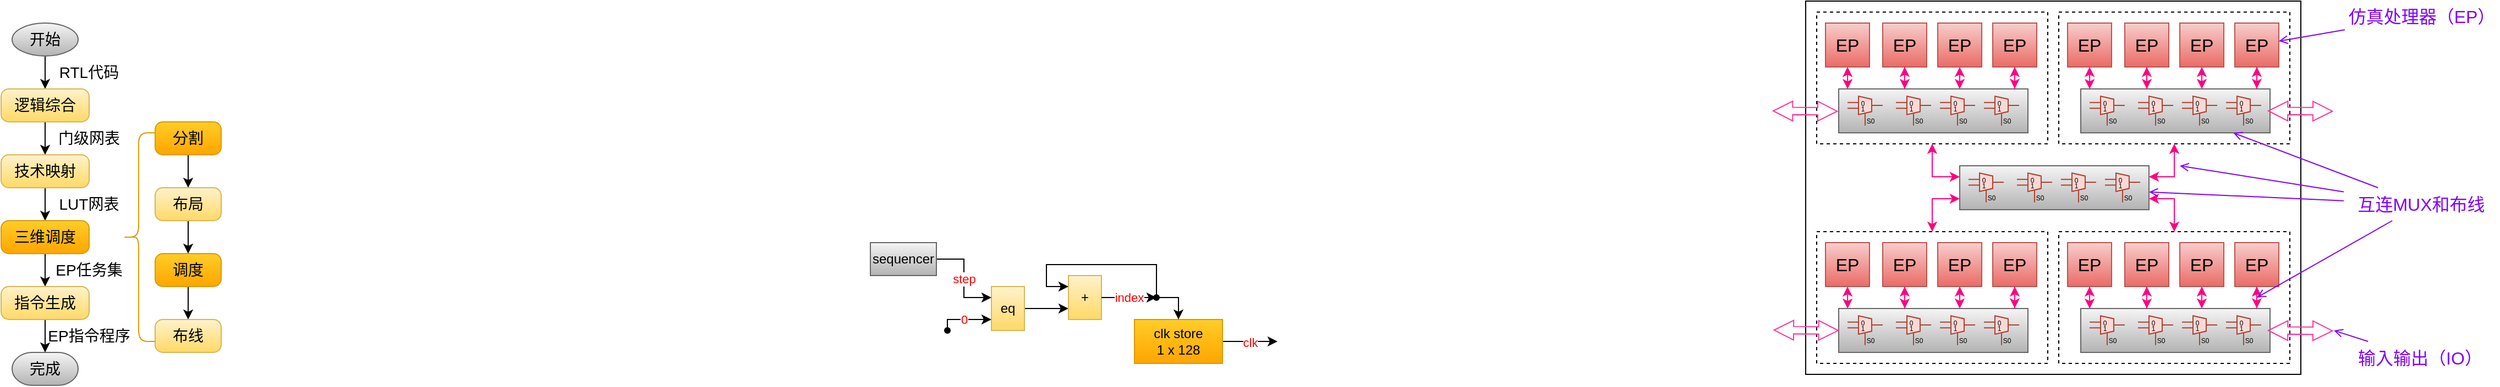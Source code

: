 <mxfile version="26.0.6">
  <diagram name="第 1 页" id="RCwNGJFsyMsz7Nk2K8cK">
    <mxGraphModel dx="683" dy="351" grid="1" gridSize="10" guides="1" tooltips="1" connect="1" arrows="1" fold="1" page="1" pageScale="1" pageWidth="827" pageHeight="1169" math="0" shadow="0">
      <root>
        <mxCell id="0" />
        <mxCell id="1" parent="0" />
        <mxCell id="3ZA38Qdof7UkEv3v06N_-11" style="edgeStyle=orthogonalEdgeStyle;rounded=0;orthogonalLoop=1;jettySize=auto;html=1;" parent="1" source="3ZA38Qdof7UkEv3v06N_-2" target="3ZA38Qdof7UkEv3v06N_-3" edge="1">
          <mxGeometry relative="1" as="geometry" />
        </mxCell>
        <mxCell id="3ZA38Qdof7UkEv3v06N_-2" value="开始" style="strokeWidth=1;html=1;shape=mxgraph.flowchart.start_1;whiteSpace=wrap;fontSize=14;fillColor=#f5f5f5;gradientColor=#b3b3b3;strokeColor=#666666;" parent="1" vertex="1">
          <mxGeometry x="70" y="40" width="60" height="30" as="geometry" />
        </mxCell>
        <mxCell id="3ZA38Qdof7UkEv3v06N_-12" style="edgeStyle=orthogonalEdgeStyle;rounded=0;orthogonalLoop=1;jettySize=auto;html=1;" parent="1" source="3ZA38Qdof7UkEv3v06N_-3" target="3ZA38Qdof7UkEv3v06N_-4" edge="1">
          <mxGeometry relative="1" as="geometry" />
        </mxCell>
        <mxCell id="3ZA38Qdof7UkEv3v06N_-3" value="逻辑综合" style="rounded=1;whiteSpace=wrap;html=1;absoluteArcSize=1;arcSize=14;strokeWidth=1;fontSize=14;fillColor=#fff2cc;gradientColor=#ffd966;strokeColor=#d6b656;" parent="1" vertex="1">
          <mxGeometry x="60" y="100" width="80" height="30" as="geometry" />
        </mxCell>
        <mxCell id="3ZA38Qdof7UkEv3v06N_-13" style="edgeStyle=orthogonalEdgeStyle;rounded=0;orthogonalLoop=1;jettySize=auto;html=1;" parent="1" source="3ZA38Qdof7UkEv3v06N_-4" target="3ZA38Qdof7UkEv3v06N_-9" edge="1">
          <mxGeometry relative="1" as="geometry" />
        </mxCell>
        <mxCell id="3ZA38Qdof7UkEv3v06N_-4" value="技术映射" style="rounded=1;whiteSpace=wrap;html=1;absoluteArcSize=1;arcSize=14;strokeWidth=1;fontSize=14;fillColor=#fff2cc;gradientColor=#ffd966;strokeColor=#d6b656;" parent="1" vertex="1">
          <mxGeometry x="60" y="160" width="80" height="30" as="geometry" />
        </mxCell>
        <mxCell id="3ZA38Qdof7UkEv3v06N_-15" style="edgeStyle=orthogonalEdgeStyle;rounded=0;orthogonalLoop=1;jettySize=auto;html=1;fillColor=#ffcd28;gradientColor=#ffa500;strokeColor=#000000;" parent="1" source="3ZA38Qdof7UkEv3v06N_-5" target="3ZA38Qdof7UkEv3v06N_-6" edge="1">
          <mxGeometry relative="1" as="geometry" />
        </mxCell>
        <mxCell id="3ZA38Qdof7UkEv3v06N_-5" value="分割" style="rounded=1;whiteSpace=wrap;html=1;absoluteArcSize=1;arcSize=14;strokeWidth=1;fontSize=14;fillColor=#ffcd28;gradientColor=#ffa500;strokeColor=#d79b00;" parent="1" vertex="1">
          <mxGeometry x="200" y="130" width="60" height="30" as="geometry" />
        </mxCell>
        <mxCell id="3ZA38Qdof7UkEv3v06N_-16" style="edgeStyle=orthogonalEdgeStyle;rounded=0;orthogonalLoop=1;jettySize=auto;html=1;fillColor=#ffcd28;gradientColor=#ffa500;strokeColor=#000000;" parent="1" source="3ZA38Qdof7UkEv3v06N_-6" target="3ZA38Qdof7UkEv3v06N_-7" edge="1">
          <mxGeometry relative="1" as="geometry" />
        </mxCell>
        <mxCell id="3ZA38Qdof7UkEv3v06N_-6" value="布局" style="rounded=1;whiteSpace=wrap;html=1;absoluteArcSize=1;arcSize=14;strokeWidth=1;fontSize=14;fillColor=#fff2cc;gradientColor=#ffd966;strokeColor=#d6b656;" parent="1" vertex="1">
          <mxGeometry x="200" y="190" width="60" height="30" as="geometry" />
        </mxCell>
        <mxCell id="3ZA38Qdof7UkEv3v06N_-17" style="edgeStyle=orthogonalEdgeStyle;rounded=0;orthogonalLoop=1;jettySize=auto;html=1;fillColor=#ffcd28;gradientColor=#ffa500;strokeColor=#000000;" parent="1" source="3ZA38Qdof7UkEv3v06N_-7" target="3ZA38Qdof7UkEv3v06N_-8" edge="1">
          <mxGeometry relative="1" as="geometry" />
        </mxCell>
        <mxCell id="3ZA38Qdof7UkEv3v06N_-7" value="调度" style="rounded=1;whiteSpace=wrap;html=1;absoluteArcSize=1;arcSize=14;strokeWidth=1;fontSize=14;fillColor=#ffcd28;gradientColor=#ffa500;strokeColor=#d79b00;" parent="1" vertex="1">
          <mxGeometry x="200" y="250" width="60" height="30" as="geometry" />
        </mxCell>
        <mxCell id="3ZA38Qdof7UkEv3v06N_-8" value="布线" style="rounded=1;whiteSpace=wrap;html=1;absoluteArcSize=1;arcSize=14;strokeWidth=1;fontSize=14;fillColor=#fff2cc;gradientColor=#ffd966;strokeColor=#d6b656;" parent="1" vertex="1">
          <mxGeometry x="200" y="310" width="60" height="30" as="geometry" />
        </mxCell>
        <mxCell id="3ZA38Qdof7UkEv3v06N_-14" style="edgeStyle=orthogonalEdgeStyle;rounded=0;orthogonalLoop=1;jettySize=auto;html=1;" parent="1" source="3ZA38Qdof7UkEv3v06N_-9" target="3ZA38Qdof7UkEv3v06N_-19" edge="1">
          <mxGeometry relative="1" as="geometry" />
        </mxCell>
        <mxCell id="3ZA38Qdof7UkEv3v06N_-9" value="三维调度" style="rounded=1;whiteSpace=wrap;html=1;absoluteArcSize=1;arcSize=14;strokeWidth=1;fontSize=14;fillColor=#ffcd28;gradientColor=#ffa500;strokeColor=#d79b00;" parent="1" vertex="1">
          <mxGeometry x="60" y="220" width="80" height="30" as="geometry" />
        </mxCell>
        <mxCell id="3ZA38Qdof7UkEv3v06N_-10" value="完成" style="strokeWidth=1;html=1;shape=mxgraph.flowchart.terminator;whiteSpace=wrap;fontSize=14;fillColor=#f5f5f5;gradientColor=#b3b3b3;strokeColor=#666666;" parent="1" vertex="1">
          <mxGeometry x="70" y="340" width="60" height="30" as="geometry" />
        </mxCell>
        <mxCell id="3ZA38Qdof7UkEv3v06N_-20" style="edgeStyle=orthogonalEdgeStyle;rounded=0;orthogonalLoop=1;jettySize=auto;html=1;" parent="1" source="3ZA38Qdof7UkEv3v06N_-19" target="3ZA38Qdof7UkEv3v06N_-10" edge="1">
          <mxGeometry relative="1" as="geometry" />
        </mxCell>
        <mxCell id="3ZA38Qdof7UkEv3v06N_-19" value="指令生成" style="rounded=1;whiteSpace=wrap;html=1;absoluteArcSize=1;arcSize=14;strokeWidth=1;fontSize=14;fillColor=#fff2cc;gradientColor=#ffd966;strokeColor=#d6b656;" parent="1" vertex="1">
          <mxGeometry x="60" y="280" width="80" height="30" as="geometry" />
        </mxCell>
        <mxCell id="3ZA38Qdof7UkEv3v06N_-22" value="RTL代码" style="text;html=1;align=center;verticalAlign=middle;whiteSpace=wrap;rounded=0;fontSize=14;" parent="1" vertex="1">
          <mxGeometry x="100" y="70" width="80" height="30" as="geometry" />
        </mxCell>
        <mxCell id="3ZA38Qdof7UkEv3v06N_-23" value="门级网表" style="text;html=1;align=center;verticalAlign=middle;whiteSpace=wrap;rounded=0;fontSize=14;" parent="1" vertex="1">
          <mxGeometry x="100" y="130" width="80" height="30" as="geometry" />
        </mxCell>
        <mxCell id="3ZA38Qdof7UkEv3v06N_-24" value="LUT网表" style="text;html=1;align=center;verticalAlign=middle;whiteSpace=wrap;rounded=0;fontSize=14;" parent="1" vertex="1">
          <mxGeometry x="100" y="190" width="80" height="30" as="geometry" />
        </mxCell>
        <mxCell id="3ZA38Qdof7UkEv3v06N_-25" value="EP任务集" style="text;html=1;align=center;verticalAlign=middle;whiteSpace=wrap;rounded=0;fontSize=14;" parent="1" vertex="1">
          <mxGeometry x="100" y="250" width="80" height="30" as="geometry" />
        </mxCell>
        <mxCell id="3ZA38Qdof7UkEv3v06N_-26" value="EP指令程序" style="text;html=1;align=center;verticalAlign=middle;whiteSpace=wrap;rounded=0;fontSize=14;" parent="1" vertex="1">
          <mxGeometry x="100" y="310" width="80" height="30" as="geometry" />
        </mxCell>
        <mxCell id="3ZA38Qdof7UkEv3v06N_-27" value="" style="shape=curlyBracket;whiteSpace=wrap;html=1;rounded=1;labelPosition=left;verticalLabelPosition=middle;align=right;verticalAlign=middle;fillColor=#ffcd28;gradientColor=#ffa500;strokeColor=#d79b00;" parent="1" vertex="1">
          <mxGeometry x="170" y="140" width="30" height="190" as="geometry" />
        </mxCell>
        <mxCell id="eQfHMSqYxqB7C5yyXFIO-1" value="" style="group" parent="1" vertex="1" connectable="0">
          <mxGeometry x="1710" y="30" width="440" height="330" as="geometry" />
        </mxCell>
        <mxCell id="eQfHMSqYxqB7C5yyXFIO-2" value="" style="rounded=0;whiteSpace=wrap;html=1;labelBackgroundColor=none;strokeColor=default;strokeWidth=1;fontSize=16;fontColor=#000000;" parent="eQfHMSqYxqB7C5yyXFIO-1" vertex="1">
          <mxGeometry x="-10" y="-10" width="450" height="340" as="geometry" />
        </mxCell>
        <mxCell id="eQfHMSqYxqB7C5yyXFIO-3" value="" style="rounded=0;whiteSpace=wrap;html=1;labelBackgroundColor=none;strokeColor=#000000;strokeWidth=1;fontSize=16;fontColor=#000000;dashed=1;" parent="eQfHMSqYxqB7C5yyXFIO-1" vertex="1">
          <mxGeometry width="210" height="120" as="geometry" />
        </mxCell>
        <mxCell id="eQfHMSqYxqB7C5yyXFIO-4" value="EP" style="rounded=0;whiteSpace=wrap;html=1;labelBackgroundColor=none;strokeColor=#b85450;strokeWidth=1;fontSize=16;fillColor=#f8cecc;gradientColor=#ea6b66;" parent="eQfHMSqYxqB7C5yyXFIO-1" vertex="1">
          <mxGeometry x="60" y="10" width="40" height="40" as="geometry" />
        </mxCell>
        <mxCell id="eQfHMSqYxqB7C5yyXFIO-5" value="EP" style="rounded=0;whiteSpace=wrap;html=1;labelBackgroundColor=none;strokeColor=#b85450;strokeWidth=1;fontSize=16;fillColor=#f8cecc;gradientColor=#ea6b66;" parent="eQfHMSqYxqB7C5yyXFIO-1" vertex="1">
          <mxGeometry x="110" y="10" width="40" height="40" as="geometry" />
        </mxCell>
        <mxCell id="eQfHMSqYxqB7C5yyXFIO-6" value="EP" style="rounded=0;whiteSpace=wrap;html=1;labelBackgroundColor=none;strokeColor=#b85450;strokeWidth=1;fontSize=16;fillColor=#f8cecc;gradientColor=#ea6b66;" parent="eQfHMSqYxqB7C5yyXFIO-1" vertex="1">
          <mxGeometry x="160" y="10" width="40" height="40" as="geometry" />
        </mxCell>
        <mxCell id="eQfHMSqYxqB7C5yyXFIO-7" value="EP" style="rounded=0;whiteSpace=wrap;html=1;labelBackgroundColor=none;strokeColor=#b85450;strokeWidth=1;fontSize=16;fillColor=#f8cecc;gradientColor=#ea6b66;" parent="eQfHMSqYxqB7C5yyXFIO-1" vertex="1">
          <mxGeometry x="8" y="10" width="40" height="40" as="geometry" />
        </mxCell>
        <mxCell id="eQfHMSqYxqB7C5yyXFIO-8" value="" style="group" parent="eQfHMSqYxqB7C5yyXFIO-1" vertex="1" connectable="0">
          <mxGeometry x="20" y="70" width="172" height="40" as="geometry" />
        </mxCell>
        <mxCell id="eQfHMSqYxqB7C5yyXFIO-9" value="" style="rounded=0;whiteSpace=wrap;html=1;fillColor=#f5f5f5;strokeColor=#666666;verticalAlign=middle;gradientColor=#b3b3b3;" parent="eQfHMSqYxqB7C5yyXFIO-8" vertex="1">
          <mxGeometry width="172" height="40" as="geometry" />
        </mxCell>
        <mxCell id="eQfHMSqYxqB7C5yyXFIO-10" value="" style="shadow=0;dashed=0;align=center;html=1;strokeWidth=1;shape=mxgraph.electrical.abstract.mux2;flipV=0;direction=east;flipH=0;fillColor=#fad9d5;strokeColor=#ae4132;" parent="eQfHMSqYxqB7C5yyXFIO-8" vertex="1">
          <mxGeometry x="8" y="6.667" width="32" height="26.667" as="geometry" />
        </mxCell>
        <mxCell id="eQfHMSqYxqB7C5yyXFIO-11" value="" style="shadow=0;dashed=0;align=center;html=1;strokeWidth=1;shape=mxgraph.electrical.abstract.mux2;flipV=0;direction=east;flipH=0;fillColor=#fad9d5;strokeColor=#ae4132;" parent="eQfHMSqYxqB7C5yyXFIO-8" vertex="1">
          <mxGeometry x="52" y="6.667" width="32" height="26.667" as="geometry" />
        </mxCell>
        <mxCell id="eQfHMSqYxqB7C5yyXFIO-12" value="" style="shadow=0;dashed=0;align=center;html=1;strokeWidth=1;shape=mxgraph.electrical.abstract.mux2;flipV=0;direction=east;flipH=0;fillColor=#fad9d5;strokeColor=#ae4132;" parent="eQfHMSqYxqB7C5yyXFIO-8" vertex="1">
          <mxGeometry x="92" y="6.667" width="32" height="26.667" as="geometry" />
        </mxCell>
        <mxCell id="eQfHMSqYxqB7C5yyXFIO-13" value="" style="shadow=0;dashed=0;align=center;html=1;strokeWidth=1;shape=mxgraph.electrical.abstract.mux2;flipV=0;direction=east;flipH=0;fillColor=#fad9d5;strokeColor=#ae4132;" parent="eQfHMSqYxqB7C5yyXFIO-8" vertex="1">
          <mxGeometry x="132" y="6.667" width="32" height="26.667" as="geometry" />
        </mxCell>
        <mxCell id="eQfHMSqYxqB7C5yyXFIO-14" style="edgeStyle=orthogonalEdgeStyle;rounded=0;orthogonalLoop=1;jettySize=auto;html=1;entryX=0.349;entryY=0;entryDx=0;entryDy=0;entryPerimeter=0;labelBackgroundColor=none;strokeColor=#FF0080;strokeWidth=1;fontSize=16;fontColor=#000000;startArrow=classic;startFill=1;endArrow=classic;endFill=1;" parent="eQfHMSqYxqB7C5yyXFIO-1" source="eQfHMSqYxqB7C5yyXFIO-4" target="eQfHMSqYxqB7C5yyXFIO-9" edge="1">
          <mxGeometry relative="1" as="geometry" />
        </mxCell>
        <mxCell id="eQfHMSqYxqB7C5yyXFIO-15" style="edgeStyle=orthogonalEdgeStyle;rounded=0;orthogonalLoop=1;jettySize=auto;html=1;entryX=0.64;entryY=-0.014;entryDx=0;entryDy=0;entryPerimeter=0;labelBackgroundColor=none;strokeColor=#FF0080;strokeWidth=1;fontSize=16;fontColor=#000000;startArrow=classic;startFill=1;endArrow=classic;endFill=1;" parent="eQfHMSqYxqB7C5yyXFIO-1" source="eQfHMSqYxqB7C5yyXFIO-5" target="eQfHMSqYxqB7C5yyXFIO-9" edge="1">
          <mxGeometry relative="1" as="geometry" />
        </mxCell>
        <mxCell id="eQfHMSqYxqB7C5yyXFIO-16" style="edgeStyle=orthogonalEdgeStyle;rounded=0;orthogonalLoop=1;jettySize=auto;html=1;entryX=0.93;entryY=-0.006;entryDx=0;entryDy=0;entryPerimeter=0;labelBackgroundColor=none;strokeColor=#FF0080;strokeWidth=1;fontSize=16;fontColor=#000000;startArrow=classic;startFill=1;endArrow=classic;endFill=1;" parent="eQfHMSqYxqB7C5yyXFIO-1" source="eQfHMSqYxqB7C5yyXFIO-6" target="eQfHMSqYxqB7C5yyXFIO-9" edge="1">
          <mxGeometry relative="1" as="geometry" />
        </mxCell>
        <mxCell id="eQfHMSqYxqB7C5yyXFIO-17" style="rounded=0;orthogonalLoop=1;jettySize=auto;html=1;labelBackgroundColor=none;strokeColor=#FF0080;strokeWidth=1;fontSize=16;fontColor=#000000;startArrow=classic;startFill=1;endArrow=classic;endFill=1;entryX=0.047;entryY=0.002;entryDx=0;entryDy=0;entryPerimeter=0;" parent="eQfHMSqYxqB7C5yyXFIO-1" source="eQfHMSqYxqB7C5yyXFIO-7" target="eQfHMSqYxqB7C5yyXFIO-9" edge="1">
          <mxGeometry relative="1" as="geometry" />
        </mxCell>
        <mxCell id="eQfHMSqYxqB7C5yyXFIO-18" value="" style="group" parent="1" vertex="1" connectable="0">
          <mxGeometry x="1930" y="30" width="210" height="120" as="geometry" />
        </mxCell>
        <mxCell id="eQfHMSqYxqB7C5yyXFIO-19" value="" style="rounded=0;whiteSpace=wrap;html=1;labelBackgroundColor=none;strokeColor=#000000;strokeWidth=1;fontSize=16;fontColor=#000000;dashed=1;" parent="eQfHMSqYxqB7C5yyXFIO-18" vertex="1">
          <mxGeometry width="210" height="120" as="geometry" />
        </mxCell>
        <mxCell id="eQfHMSqYxqB7C5yyXFIO-20" value="EP" style="rounded=0;whiteSpace=wrap;html=1;labelBackgroundColor=none;strokeColor=#b85450;strokeWidth=1;fontSize=16;fillColor=#f8cecc;gradientColor=#ea6b66;" parent="eQfHMSqYxqB7C5yyXFIO-18" vertex="1">
          <mxGeometry x="60" y="10" width="40" height="40" as="geometry" />
        </mxCell>
        <mxCell id="eQfHMSqYxqB7C5yyXFIO-21" value="EP" style="rounded=0;whiteSpace=wrap;html=1;labelBackgroundColor=none;strokeColor=#b85450;strokeWidth=1;fontSize=16;fillColor=#f8cecc;gradientColor=#ea6b66;" parent="eQfHMSqYxqB7C5yyXFIO-18" vertex="1">
          <mxGeometry x="110" y="10" width="40" height="40" as="geometry" />
        </mxCell>
        <mxCell id="eQfHMSqYxqB7C5yyXFIO-22" value="EP" style="rounded=0;whiteSpace=wrap;html=1;labelBackgroundColor=none;strokeColor=#b85450;strokeWidth=1;fontSize=16;fillColor=#f8cecc;gradientColor=#ea6b66;" parent="eQfHMSqYxqB7C5yyXFIO-18" vertex="1">
          <mxGeometry x="160" y="10" width="40" height="40" as="geometry" />
        </mxCell>
        <mxCell id="eQfHMSqYxqB7C5yyXFIO-23" value="EP" style="rounded=0;whiteSpace=wrap;html=1;labelBackgroundColor=none;strokeColor=#b85450;strokeWidth=1;fontSize=16;fillColor=#f8cecc;gradientColor=#ea6b66;" parent="eQfHMSqYxqB7C5yyXFIO-18" vertex="1">
          <mxGeometry x="8" y="10" width="40" height="40" as="geometry" />
        </mxCell>
        <mxCell id="eQfHMSqYxqB7C5yyXFIO-24" value="" style="group" parent="eQfHMSqYxqB7C5yyXFIO-18" vertex="1" connectable="0">
          <mxGeometry x="20" y="70" width="172" height="40" as="geometry" />
        </mxCell>
        <mxCell id="eQfHMSqYxqB7C5yyXFIO-25" value="" style="rounded=0;whiteSpace=wrap;html=1;fillColor=#f5f5f5;strokeColor=#666666;verticalAlign=middle;gradientColor=#b3b3b3;" parent="eQfHMSqYxqB7C5yyXFIO-24" vertex="1">
          <mxGeometry width="172" height="40" as="geometry" />
        </mxCell>
        <mxCell id="eQfHMSqYxqB7C5yyXFIO-26" value="" style="shadow=0;dashed=0;align=center;html=1;strokeWidth=1;shape=mxgraph.electrical.abstract.mux2;flipV=0;direction=east;flipH=0;fillColor=#fad9d5;strokeColor=#ae4132;" parent="eQfHMSqYxqB7C5yyXFIO-24" vertex="1">
          <mxGeometry x="8" y="6.667" width="32" height="26.667" as="geometry" />
        </mxCell>
        <mxCell id="eQfHMSqYxqB7C5yyXFIO-27" value="" style="shadow=0;dashed=0;align=center;html=1;strokeWidth=1;shape=mxgraph.electrical.abstract.mux2;flipV=0;direction=east;flipH=0;fillColor=#fad9d5;strokeColor=#ae4132;" parent="eQfHMSqYxqB7C5yyXFIO-24" vertex="1">
          <mxGeometry x="52" y="6.667" width="32" height="26.667" as="geometry" />
        </mxCell>
        <mxCell id="eQfHMSqYxqB7C5yyXFIO-28" value="" style="shadow=0;dashed=0;align=center;html=1;strokeWidth=1;shape=mxgraph.electrical.abstract.mux2;flipV=0;direction=east;flipH=0;fillColor=#fad9d5;strokeColor=#ae4132;" parent="eQfHMSqYxqB7C5yyXFIO-24" vertex="1">
          <mxGeometry x="92" y="6.667" width="32" height="26.667" as="geometry" />
        </mxCell>
        <mxCell id="eQfHMSqYxqB7C5yyXFIO-29" value="" style="shadow=0;dashed=0;align=center;html=1;strokeWidth=1;shape=mxgraph.electrical.abstract.mux2;flipV=0;direction=east;flipH=0;fillColor=#fad9d5;strokeColor=#ae4132;" parent="eQfHMSqYxqB7C5yyXFIO-24" vertex="1">
          <mxGeometry x="132" y="6.667" width="32" height="26.667" as="geometry" />
        </mxCell>
        <mxCell id="eQfHMSqYxqB7C5yyXFIO-30" style="edgeStyle=orthogonalEdgeStyle;rounded=0;orthogonalLoop=1;jettySize=auto;html=1;entryX=0.349;entryY=0;entryDx=0;entryDy=0;entryPerimeter=0;labelBackgroundColor=none;strokeColor=#FF0080;strokeWidth=1;fontSize=16;fontColor=#000000;startArrow=classic;startFill=1;endArrow=classic;endFill=1;" parent="eQfHMSqYxqB7C5yyXFIO-18" source="eQfHMSqYxqB7C5yyXFIO-20" target="eQfHMSqYxqB7C5yyXFIO-25" edge="1">
          <mxGeometry relative="1" as="geometry" />
        </mxCell>
        <mxCell id="eQfHMSqYxqB7C5yyXFIO-31" style="edgeStyle=orthogonalEdgeStyle;rounded=0;orthogonalLoop=1;jettySize=auto;html=1;entryX=0.64;entryY=-0.014;entryDx=0;entryDy=0;entryPerimeter=0;labelBackgroundColor=none;strokeColor=#FF0080;strokeWidth=1;fontSize=16;fontColor=#000000;startArrow=classic;startFill=1;endArrow=classic;endFill=1;" parent="eQfHMSqYxqB7C5yyXFIO-18" source="eQfHMSqYxqB7C5yyXFIO-21" target="eQfHMSqYxqB7C5yyXFIO-25" edge="1">
          <mxGeometry relative="1" as="geometry" />
        </mxCell>
        <mxCell id="eQfHMSqYxqB7C5yyXFIO-32" style="edgeStyle=orthogonalEdgeStyle;rounded=0;orthogonalLoop=1;jettySize=auto;html=1;entryX=0.93;entryY=-0.006;entryDx=0;entryDy=0;entryPerimeter=0;labelBackgroundColor=none;strokeColor=#FF0080;strokeWidth=1;fontSize=16;fontColor=#000000;startArrow=classic;startFill=1;endArrow=classic;endFill=1;" parent="eQfHMSqYxqB7C5yyXFIO-18" source="eQfHMSqYxqB7C5yyXFIO-22" target="eQfHMSqYxqB7C5yyXFIO-25" edge="1">
          <mxGeometry relative="1" as="geometry" />
        </mxCell>
        <mxCell id="eQfHMSqYxqB7C5yyXFIO-33" style="rounded=0;orthogonalLoop=1;jettySize=auto;html=1;labelBackgroundColor=none;strokeColor=#FF0080;strokeWidth=1;fontSize=16;fontColor=#000000;startArrow=classic;startFill=1;endArrow=classic;endFill=1;entryX=0.047;entryY=0.002;entryDx=0;entryDy=0;entryPerimeter=0;" parent="eQfHMSqYxqB7C5yyXFIO-18" source="eQfHMSqYxqB7C5yyXFIO-23" target="eQfHMSqYxqB7C5yyXFIO-25" edge="1">
          <mxGeometry relative="1" as="geometry" />
        </mxCell>
        <mxCell id="eQfHMSqYxqB7C5yyXFIO-34" value="" style="group" parent="1" vertex="1" connectable="0">
          <mxGeometry x="1840" y="170" width="172" height="40" as="geometry" />
        </mxCell>
        <mxCell id="eQfHMSqYxqB7C5yyXFIO-35" value="" style="rounded=0;whiteSpace=wrap;html=1;fillColor=#f5f5f5;strokeColor=#666666;verticalAlign=middle;gradientColor=#b3b3b3;" parent="eQfHMSqYxqB7C5yyXFIO-34" vertex="1">
          <mxGeometry width="172" height="40" as="geometry" />
        </mxCell>
        <mxCell id="eQfHMSqYxqB7C5yyXFIO-36" value="" style="shadow=0;dashed=0;align=center;html=1;strokeWidth=1;shape=mxgraph.electrical.abstract.mux2;flipV=0;direction=east;flipH=0;fillColor=#fad9d5;strokeColor=#ae4132;" parent="eQfHMSqYxqB7C5yyXFIO-34" vertex="1">
          <mxGeometry x="8" y="6.667" width="32" height="26.667" as="geometry" />
        </mxCell>
        <mxCell id="eQfHMSqYxqB7C5yyXFIO-37" value="" style="shadow=0;dashed=0;align=center;html=1;strokeWidth=1;shape=mxgraph.electrical.abstract.mux2;flipV=0;direction=east;flipH=0;fillColor=#fad9d5;strokeColor=#ae4132;" parent="eQfHMSqYxqB7C5yyXFIO-34" vertex="1">
          <mxGeometry x="52" y="6.667" width="32" height="26.667" as="geometry" />
        </mxCell>
        <mxCell id="eQfHMSqYxqB7C5yyXFIO-38" value="" style="shadow=0;dashed=0;align=center;html=1;strokeWidth=1;shape=mxgraph.electrical.abstract.mux2;flipV=0;direction=east;flipH=0;fillColor=#fad9d5;strokeColor=#ae4132;" parent="eQfHMSqYxqB7C5yyXFIO-34" vertex="1">
          <mxGeometry x="92" y="6.667" width="32" height="26.667" as="geometry" />
        </mxCell>
        <mxCell id="eQfHMSqYxqB7C5yyXFIO-39" value="" style="shadow=0;dashed=0;align=center;html=1;strokeWidth=1;shape=mxgraph.electrical.abstract.mux2;flipV=0;direction=east;flipH=0;fillColor=#fad9d5;strokeColor=#ae4132;" parent="eQfHMSqYxqB7C5yyXFIO-34" vertex="1">
          <mxGeometry x="132" y="6.667" width="32" height="26.667" as="geometry" />
        </mxCell>
        <mxCell id="eQfHMSqYxqB7C5yyXFIO-40" value="" style="group" parent="1" vertex="1" connectable="0">
          <mxGeometry x="1710" y="230" width="210" height="120" as="geometry" />
        </mxCell>
        <mxCell id="eQfHMSqYxqB7C5yyXFIO-41" value="" style="rounded=0;whiteSpace=wrap;html=1;labelBackgroundColor=none;strokeColor=#000000;strokeWidth=1;fontSize=16;fontColor=#000000;dashed=1;" parent="eQfHMSqYxqB7C5yyXFIO-40" vertex="1">
          <mxGeometry width="210" height="120" as="geometry" />
        </mxCell>
        <mxCell id="eQfHMSqYxqB7C5yyXFIO-42" value="EP" style="rounded=0;whiteSpace=wrap;html=1;labelBackgroundColor=none;strokeColor=#b85450;strokeWidth=1;fontSize=16;fillColor=#f8cecc;gradientColor=#ea6b66;" parent="eQfHMSqYxqB7C5yyXFIO-40" vertex="1">
          <mxGeometry x="60" y="10" width="40" height="40" as="geometry" />
        </mxCell>
        <mxCell id="eQfHMSqYxqB7C5yyXFIO-43" value="EP" style="rounded=0;whiteSpace=wrap;html=1;labelBackgroundColor=none;strokeColor=#b85450;strokeWidth=1;fontSize=16;fillColor=#f8cecc;gradientColor=#ea6b66;" parent="eQfHMSqYxqB7C5yyXFIO-40" vertex="1">
          <mxGeometry x="110" y="10" width="40" height="40" as="geometry" />
        </mxCell>
        <mxCell id="eQfHMSqYxqB7C5yyXFIO-44" value="EP" style="rounded=0;whiteSpace=wrap;html=1;labelBackgroundColor=none;strokeColor=#b85450;strokeWidth=1;fontSize=16;fillColor=#f8cecc;gradientColor=#ea6b66;" parent="eQfHMSqYxqB7C5yyXFIO-40" vertex="1">
          <mxGeometry x="160" y="10" width="40" height="40" as="geometry" />
        </mxCell>
        <mxCell id="eQfHMSqYxqB7C5yyXFIO-45" value="EP" style="rounded=0;whiteSpace=wrap;html=1;labelBackgroundColor=none;strokeColor=#b85450;strokeWidth=1;fontSize=16;fillColor=#f8cecc;gradientColor=#ea6b66;" parent="eQfHMSqYxqB7C5yyXFIO-40" vertex="1">
          <mxGeometry x="8" y="10" width="40" height="40" as="geometry" />
        </mxCell>
        <mxCell id="eQfHMSqYxqB7C5yyXFIO-46" value="" style="group" parent="eQfHMSqYxqB7C5yyXFIO-40" vertex="1" connectable="0">
          <mxGeometry x="20" y="70" width="172" height="40" as="geometry" />
        </mxCell>
        <mxCell id="eQfHMSqYxqB7C5yyXFIO-47" value="" style="rounded=0;whiteSpace=wrap;html=1;fillColor=#f5f5f5;strokeColor=#666666;verticalAlign=middle;gradientColor=#b3b3b3;" parent="eQfHMSqYxqB7C5yyXFIO-46" vertex="1">
          <mxGeometry width="172" height="40" as="geometry" />
        </mxCell>
        <mxCell id="eQfHMSqYxqB7C5yyXFIO-48" value="" style="shadow=0;dashed=0;align=center;html=1;strokeWidth=1;shape=mxgraph.electrical.abstract.mux2;flipV=0;direction=east;flipH=0;fillColor=#fad9d5;strokeColor=#ae4132;" parent="eQfHMSqYxqB7C5yyXFIO-46" vertex="1">
          <mxGeometry x="8" y="6.667" width="32" height="26.667" as="geometry" />
        </mxCell>
        <mxCell id="eQfHMSqYxqB7C5yyXFIO-49" value="" style="shadow=0;dashed=0;align=center;html=1;strokeWidth=1;shape=mxgraph.electrical.abstract.mux2;flipV=0;direction=east;flipH=0;fillColor=#fad9d5;strokeColor=#ae4132;" parent="eQfHMSqYxqB7C5yyXFIO-46" vertex="1">
          <mxGeometry x="52" y="6.667" width="32" height="26.667" as="geometry" />
        </mxCell>
        <mxCell id="eQfHMSqYxqB7C5yyXFIO-50" value="" style="shadow=0;dashed=0;align=center;html=1;strokeWidth=1;shape=mxgraph.electrical.abstract.mux2;flipV=0;direction=east;flipH=0;fillColor=#fad9d5;strokeColor=#ae4132;" parent="eQfHMSqYxqB7C5yyXFIO-46" vertex="1">
          <mxGeometry x="92" y="6.667" width="32" height="26.667" as="geometry" />
        </mxCell>
        <mxCell id="eQfHMSqYxqB7C5yyXFIO-51" value="" style="shadow=0;dashed=0;align=center;html=1;strokeWidth=1;shape=mxgraph.electrical.abstract.mux2;flipV=0;direction=east;flipH=0;fillColor=#fad9d5;strokeColor=#ae4132;" parent="eQfHMSqYxqB7C5yyXFIO-46" vertex="1">
          <mxGeometry x="132" y="6.667" width="32" height="26.667" as="geometry" />
        </mxCell>
        <mxCell id="eQfHMSqYxqB7C5yyXFIO-52" style="edgeStyle=orthogonalEdgeStyle;rounded=0;orthogonalLoop=1;jettySize=auto;html=1;entryX=0.349;entryY=0;entryDx=0;entryDy=0;entryPerimeter=0;labelBackgroundColor=none;strokeColor=#FF0080;strokeWidth=1;fontSize=16;fontColor=#000000;startArrow=classic;startFill=1;endArrow=classic;endFill=1;" parent="eQfHMSqYxqB7C5yyXFIO-40" source="eQfHMSqYxqB7C5yyXFIO-42" target="eQfHMSqYxqB7C5yyXFIO-47" edge="1">
          <mxGeometry relative="1" as="geometry" />
        </mxCell>
        <mxCell id="eQfHMSqYxqB7C5yyXFIO-53" style="edgeStyle=orthogonalEdgeStyle;rounded=0;orthogonalLoop=1;jettySize=auto;html=1;entryX=0.64;entryY=-0.014;entryDx=0;entryDy=0;entryPerimeter=0;labelBackgroundColor=none;strokeColor=#FF0080;strokeWidth=1;fontSize=16;fontColor=#000000;startArrow=classic;startFill=1;endArrow=classic;endFill=1;" parent="eQfHMSqYxqB7C5yyXFIO-40" source="eQfHMSqYxqB7C5yyXFIO-43" target="eQfHMSqYxqB7C5yyXFIO-47" edge="1">
          <mxGeometry relative="1" as="geometry" />
        </mxCell>
        <mxCell id="eQfHMSqYxqB7C5yyXFIO-54" style="edgeStyle=orthogonalEdgeStyle;rounded=0;orthogonalLoop=1;jettySize=auto;html=1;entryX=0.93;entryY=-0.006;entryDx=0;entryDy=0;entryPerimeter=0;labelBackgroundColor=none;strokeColor=#FF0080;strokeWidth=1;fontSize=16;fontColor=#000000;startArrow=classic;startFill=1;endArrow=classic;endFill=1;" parent="eQfHMSqYxqB7C5yyXFIO-40" source="eQfHMSqYxqB7C5yyXFIO-44" target="eQfHMSqYxqB7C5yyXFIO-47" edge="1">
          <mxGeometry relative="1" as="geometry" />
        </mxCell>
        <mxCell id="eQfHMSqYxqB7C5yyXFIO-55" style="rounded=0;orthogonalLoop=1;jettySize=auto;html=1;labelBackgroundColor=none;strokeColor=#FF0080;strokeWidth=1;fontSize=16;fontColor=#000000;startArrow=classic;startFill=1;endArrow=classic;endFill=1;entryX=0.047;entryY=0.002;entryDx=0;entryDy=0;entryPerimeter=0;" parent="eQfHMSqYxqB7C5yyXFIO-40" source="eQfHMSqYxqB7C5yyXFIO-45" target="eQfHMSqYxqB7C5yyXFIO-47" edge="1">
          <mxGeometry relative="1" as="geometry" />
        </mxCell>
        <mxCell id="eQfHMSqYxqB7C5yyXFIO-56" style="edgeStyle=none;rounded=0;orthogonalLoop=1;jettySize=auto;html=1;exitX=0;exitY=0.5;exitDx=0;exitDy=0;strokeColor=#FF3399;fontSize=14;fontColor=#FF3399;startArrow=classic;startFill=1;endArrow=classic;endFill=1;shape=flexArrow;width=6.667;endSize=5.56;startWidth=10.222;startSize=5.56;endWidth=10.222;" parent="eQfHMSqYxqB7C5yyXFIO-40" edge="1">
          <mxGeometry relative="1" as="geometry">
            <mxPoint x="-39.162" y="89.667" as="targetPoint" />
            <mxPoint x="20.0" y="90.02" as="sourcePoint" />
          </mxGeometry>
        </mxCell>
        <mxCell id="eQfHMSqYxqB7C5yyXFIO-57" value="" style="group" parent="1" vertex="1" connectable="0">
          <mxGeometry x="1930" y="230" width="210" height="120" as="geometry" />
        </mxCell>
        <mxCell id="eQfHMSqYxqB7C5yyXFIO-58" value="" style="rounded=0;whiteSpace=wrap;html=1;labelBackgroundColor=none;strokeColor=#000000;strokeWidth=1;fontSize=16;fontColor=#000000;dashed=1;" parent="eQfHMSqYxqB7C5yyXFIO-57" vertex="1">
          <mxGeometry width="210" height="120" as="geometry" />
        </mxCell>
        <mxCell id="eQfHMSqYxqB7C5yyXFIO-59" value="EP" style="rounded=0;whiteSpace=wrap;html=1;labelBackgroundColor=none;strokeColor=#b85450;strokeWidth=1;fontSize=16;fillColor=#f8cecc;gradientColor=#ea6b66;" parent="eQfHMSqYxqB7C5yyXFIO-57" vertex="1">
          <mxGeometry x="60" y="10" width="40" height="40" as="geometry" />
        </mxCell>
        <mxCell id="eQfHMSqYxqB7C5yyXFIO-60" value="EP" style="rounded=0;whiteSpace=wrap;html=1;labelBackgroundColor=none;strokeColor=#b85450;strokeWidth=1;fontSize=16;fillColor=#f8cecc;gradientColor=#ea6b66;" parent="eQfHMSqYxqB7C5yyXFIO-57" vertex="1">
          <mxGeometry x="110" y="10" width="40" height="40" as="geometry" />
        </mxCell>
        <mxCell id="eQfHMSqYxqB7C5yyXFIO-61" value="EP" style="rounded=0;whiteSpace=wrap;html=1;labelBackgroundColor=none;strokeColor=#b85450;strokeWidth=1;fontSize=16;fillColor=#f8cecc;gradientColor=#ea6b66;" parent="eQfHMSqYxqB7C5yyXFIO-57" vertex="1">
          <mxGeometry x="160" y="10" width="40" height="40" as="geometry" />
        </mxCell>
        <mxCell id="eQfHMSqYxqB7C5yyXFIO-62" value="EP" style="rounded=0;whiteSpace=wrap;html=1;labelBackgroundColor=none;strokeColor=#b85450;strokeWidth=1;fontSize=16;fillColor=#f8cecc;gradientColor=#ea6b66;" parent="eQfHMSqYxqB7C5yyXFIO-57" vertex="1">
          <mxGeometry x="8" y="10" width="40" height="40" as="geometry" />
        </mxCell>
        <mxCell id="eQfHMSqYxqB7C5yyXFIO-63" value="" style="group" parent="eQfHMSqYxqB7C5yyXFIO-57" vertex="1" connectable="0">
          <mxGeometry x="20" y="70" width="172" height="40" as="geometry" />
        </mxCell>
        <mxCell id="eQfHMSqYxqB7C5yyXFIO-64" value="" style="rounded=0;whiteSpace=wrap;html=1;fillColor=#f5f5f5;strokeColor=#666666;verticalAlign=middle;gradientColor=#b3b3b3;" parent="eQfHMSqYxqB7C5yyXFIO-63" vertex="1">
          <mxGeometry width="172" height="40" as="geometry" />
        </mxCell>
        <mxCell id="eQfHMSqYxqB7C5yyXFIO-65" value="" style="shadow=0;dashed=0;align=center;html=1;strokeWidth=1;shape=mxgraph.electrical.abstract.mux2;flipV=0;direction=east;flipH=0;fillColor=#fad9d5;strokeColor=#ae4132;" parent="eQfHMSqYxqB7C5yyXFIO-63" vertex="1">
          <mxGeometry x="8" y="6.667" width="32" height="26.667" as="geometry" />
        </mxCell>
        <mxCell id="eQfHMSqYxqB7C5yyXFIO-66" value="" style="shadow=0;dashed=0;align=center;html=1;strokeWidth=1;shape=mxgraph.electrical.abstract.mux2;flipV=0;direction=east;flipH=0;fillColor=#fad9d5;strokeColor=#ae4132;" parent="eQfHMSqYxqB7C5yyXFIO-63" vertex="1">
          <mxGeometry x="52" y="6.667" width="32" height="26.667" as="geometry" />
        </mxCell>
        <mxCell id="eQfHMSqYxqB7C5yyXFIO-67" value="" style="shadow=0;dashed=0;align=center;html=1;strokeWidth=1;shape=mxgraph.electrical.abstract.mux2;flipV=0;direction=east;flipH=0;fillColor=#fad9d5;strokeColor=#ae4132;" parent="eQfHMSqYxqB7C5yyXFIO-63" vertex="1">
          <mxGeometry x="92" y="6.667" width="32" height="26.667" as="geometry" />
        </mxCell>
        <mxCell id="eQfHMSqYxqB7C5yyXFIO-68" value="" style="shadow=0;dashed=0;align=center;html=1;strokeWidth=1;shape=mxgraph.electrical.abstract.mux2;flipV=0;direction=east;flipH=0;fillColor=#fad9d5;strokeColor=#ae4132;" parent="eQfHMSqYxqB7C5yyXFIO-63" vertex="1">
          <mxGeometry x="132" y="6.667" width="32" height="26.667" as="geometry" />
        </mxCell>
        <mxCell id="eQfHMSqYxqB7C5yyXFIO-69" style="edgeStyle=orthogonalEdgeStyle;rounded=0;orthogonalLoop=1;jettySize=auto;html=1;entryX=0.349;entryY=0;entryDx=0;entryDy=0;entryPerimeter=0;labelBackgroundColor=none;strokeColor=#FF0080;strokeWidth=1;fontSize=16;fontColor=#000000;startArrow=classic;startFill=1;endArrow=classic;endFill=1;" parent="eQfHMSqYxqB7C5yyXFIO-57" source="eQfHMSqYxqB7C5yyXFIO-59" target="eQfHMSqYxqB7C5yyXFIO-64" edge="1">
          <mxGeometry relative="1" as="geometry" />
        </mxCell>
        <mxCell id="eQfHMSqYxqB7C5yyXFIO-70" style="edgeStyle=orthogonalEdgeStyle;rounded=0;orthogonalLoop=1;jettySize=auto;html=1;entryX=0.64;entryY=-0.014;entryDx=0;entryDy=0;entryPerimeter=0;labelBackgroundColor=none;strokeColor=#FF0080;strokeWidth=1;fontSize=16;fontColor=#000000;startArrow=classic;startFill=1;endArrow=classic;endFill=1;" parent="eQfHMSqYxqB7C5yyXFIO-57" source="eQfHMSqYxqB7C5yyXFIO-60" target="eQfHMSqYxqB7C5yyXFIO-64" edge="1">
          <mxGeometry relative="1" as="geometry" />
        </mxCell>
        <mxCell id="eQfHMSqYxqB7C5yyXFIO-71" style="edgeStyle=orthogonalEdgeStyle;rounded=0;orthogonalLoop=1;jettySize=auto;html=1;entryX=0.93;entryY=-0.006;entryDx=0;entryDy=0;entryPerimeter=0;labelBackgroundColor=none;strokeColor=#FF0080;strokeWidth=1;fontSize=16;fontColor=#000000;startArrow=classic;startFill=1;endArrow=classic;endFill=1;" parent="eQfHMSqYxqB7C5yyXFIO-57" source="eQfHMSqYxqB7C5yyXFIO-61" target="eQfHMSqYxqB7C5yyXFIO-64" edge="1">
          <mxGeometry relative="1" as="geometry" />
        </mxCell>
        <mxCell id="eQfHMSqYxqB7C5yyXFIO-72" style="rounded=0;orthogonalLoop=1;jettySize=auto;html=1;labelBackgroundColor=none;strokeColor=#FF0080;strokeWidth=1;fontSize=16;fontColor=#000000;startArrow=classic;startFill=1;endArrow=classic;endFill=1;entryX=0.047;entryY=0.002;entryDx=0;entryDy=0;entryPerimeter=0;" parent="eQfHMSqYxqB7C5yyXFIO-57" source="eQfHMSqYxqB7C5yyXFIO-62" target="eQfHMSqYxqB7C5yyXFIO-64" edge="1">
          <mxGeometry relative="1" as="geometry" />
        </mxCell>
        <mxCell id="eQfHMSqYxqB7C5yyXFIO-73" style="edgeStyle=orthogonalEdgeStyle;rounded=0;orthogonalLoop=1;jettySize=auto;html=1;entryX=0;entryY=0.25;entryDx=0;entryDy=0;labelBackgroundColor=none;strokeColor=#FF0080;strokeWidth=1;fontSize=16;fontColor=#000000;startArrow=classic;startFill=1;endArrow=classic;endFill=1;" parent="1" source="eQfHMSqYxqB7C5yyXFIO-3" target="eQfHMSqYxqB7C5yyXFIO-35" edge="1">
          <mxGeometry relative="1" as="geometry" />
        </mxCell>
        <mxCell id="eQfHMSqYxqB7C5yyXFIO-74" style="edgeStyle=orthogonalEdgeStyle;rounded=0;orthogonalLoop=1;jettySize=auto;html=1;entryX=0;entryY=0.75;entryDx=0;entryDy=0;labelBackgroundColor=none;strokeColor=#FF0080;strokeWidth=1;fontSize=16;fontColor=#000000;startArrow=classic;startFill=1;endArrow=classic;endFill=1;" parent="1" source="eQfHMSqYxqB7C5yyXFIO-41" target="eQfHMSqYxqB7C5yyXFIO-35" edge="1">
          <mxGeometry relative="1" as="geometry" />
        </mxCell>
        <mxCell id="eQfHMSqYxqB7C5yyXFIO-75" style="edgeStyle=orthogonalEdgeStyle;rounded=0;orthogonalLoop=1;jettySize=auto;html=1;entryX=1;entryY=0.25;entryDx=0;entryDy=0;labelBackgroundColor=none;strokeColor=#FF0080;strokeWidth=1;fontSize=16;fontColor=#000000;startArrow=classic;startFill=1;endArrow=classic;endFill=1;" parent="1" source="eQfHMSqYxqB7C5yyXFIO-19" target="eQfHMSqYxqB7C5yyXFIO-35" edge="1">
          <mxGeometry relative="1" as="geometry" />
        </mxCell>
        <mxCell id="eQfHMSqYxqB7C5yyXFIO-76" style="edgeStyle=orthogonalEdgeStyle;rounded=0;orthogonalLoop=1;jettySize=auto;html=1;entryX=1;entryY=0.75;entryDx=0;entryDy=0;labelBackgroundColor=none;strokeColor=#FF0080;strokeWidth=1;fontSize=16;fontColor=#000000;startArrow=classic;startFill=1;endArrow=classic;endFill=1;" parent="1" source="eQfHMSqYxqB7C5yyXFIO-58" target="eQfHMSqYxqB7C5yyXFIO-35" edge="1">
          <mxGeometry relative="1" as="geometry" />
        </mxCell>
        <mxCell id="eQfHMSqYxqB7C5yyXFIO-77" style="rounded=0;orthogonalLoop=1;jettySize=auto;html=1;labelBackgroundColor=none;strokeColor=#7F00FF;strokeWidth=1;fontSize=16;fontColor=#000000;startArrow=none;startFill=0;endArrow=open;endFill=0;" parent="1" source="eQfHMSqYxqB7C5yyXFIO-78" target="eQfHMSqYxqB7C5yyXFIO-22" edge="1">
          <mxGeometry relative="1" as="geometry" />
        </mxCell>
        <mxCell id="eQfHMSqYxqB7C5yyXFIO-78" value="仿真处理器（EP）" style="text;html=1;strokeColor=none;fillColor=none;align=center;verticalAlign=middle;whiteSpace=wrap;rounded=0;dashed=1;labelBackgroundColor=none;strokeWidth=1;fontSize=16;fontColor=#7F00FF;" parent="1" vertex="1">
          <mxGeometry x="2190" y="19" width="140" height="30" as="geometry" />
        </mxCell>
        <mxCell id="eQfHMSqYxqB7C5yyXFIO-79" style="edgeStyle=none;rounded=0;orthogonalLoop=1;jettySize=auto;html=1;exitX=0;exitY=0.5;exitDx=0;exitDy=0;strokeColor=#FF3399;fontSize=14;fontColor=#FF3399;startArrow=classic;startFill=1;endArrow=classic;endFill=1;shape=flexArrow;width=6.667;endSize=5.56;startWidth=10.222;startSize=5.56;endWidth=10.222;" parent="1" edge="1">
          <mxGeometry relative="1" as="geometry">
            <mxPoint x="2119.998" y="119.997" as="targetPoint" />
            <mxPoint x="2179.16" y="120.35" as="sourcePoint" />
          </mxGeometry>
        </mxCell>
        <mxCell id="eQfHMSqYxqB7C5yyXFIO-80" style="edgeStyle=none;rounded=0;orthogonalLoop=1;jettySize=auto;html=1;labelBackgroundColor=none;strokeColor=#7F00FF;strokeWidth=1;fontSize=16;fontColor=#7F00FF;startArrow=none;startFill=0;endArrow=open;endFill=0;" parent="1" source="eQfHMSqYxqB7C5yyXFIO-81" edge="1">
          <mxGeometry relative="1" as="geometry">
            <mxPoint x="2180" y="320" as="targetPoint" />
          </mxGeometry>
        </mxCell>
        <mxCell id="eQfHMSqYxqB7C5yyXFIO-81" value="输入输出（IO）" style="text;html=1;strokeColor=none;fillColor=none;align=center;verticalAlign=middle;whiteSpace=wrap;rounded=0;fontSize=16;fontColor=#7F00FF;fontStyle=0" parent="1" vertex="1">
          <mxGeometry x="2195.5" y="330" width="124.5" height="30" as="geometry" />
        </mxCell>
        <mxCell id="eQfHMSqYxqB7C5yyXFIO-82" style="edgeStyle=none;rounded=0;orthogonalLoop=1;jettySize=auto;html=1;exitX=0;exitY=0.5;exitDx=0;exitDy=0;strokeColor=#FF3399;fontSize=14;fontColor=#FF3399;startArrow=classic;startFill=1;endArrow=classic;endFill=1;shape=flexArrow;width=6.667;endSize=5.56;startWidth=10.222;startSize=5.56;endWidth=10.222;" parent="1" edge="1">
          <mxGeometry relative="1" as="geometry">
            <mxPoint x="2119.998" y="319.997" as="targetPoint" />
            <mxPoint x="2179.16" y="320.35" as="sourcePoint" />
          </mxGeometry>
        </mxCell>
        <mxCell id="eQfHMSqYxqB7C5yyXFIO-83" style="edgeStyle=none;rounded=0;orthogonalLoop=1;jettySize=auto;html=1;exitX=0;exitY=0.5;exitDx=0;exitDy=0;strokeColor=#FF3399;fontSize=14;fontColor=#FF3399;startArrow=classic;startFill=1;endArrow=classic;endFill=1;shape=flexArrow;width=6.667;endSize=5.56;startWidth=10.222;startSize=5.56;endWidth=10.222;" parent="1" edge="1">
          <mxGeometry relative="1" as="geometry">
            <mxPoint x="1669.998" y="119.997" as="targetPoint" />
            <mxPoint x="1729.16" y="120.35" as="sourcePoint" />
          </mxGeometry>
        </mxCell>
        <mxCell id="eQfHMSqYxqB7C5yyXFIO-84" style="edgeStyle=none;rounded=0;orthogonalLoop=1;jettySize=auto;html=1;labelBackgroundColor=none;strokeColor=#7F00FF;strokeWidth=1;fontSize=16;fontColor=#7F00FF;startArrow=none;startFill=0;endArrow=open;endFill=0;" parent="1" source="eQfHMSqYxqB7C5yyXFIO-88" target="eQfHMSqYxqB7C5yyXFIO-25" edge="1">
          <mxGeometry relative="1" as="geometry" />
        </mxCell>
        <mxCell id="eQfHMSqYxqB7C5yyXFIO-85" style="edgeStyle=none;rounded=0;orthogonalLoop=1;jettySize=auto;html=1;labelBackgroundColor=none;strokeColor=#7F00FF;strokeWidth=1;fontSize=16;fontColor=#7F00FF;startArrow=none;startFill=0;endArrow=open;endFill=0;" parent="1" source="eQfHMSqYxqB7C5yyXFIO-88" target="eQfHMSqYxqB7C5yyXFIO-35" edge="1">
          <mxGeometry relative="1" as="geometry">
            <mxPoint x="2020" y="190" as="targetPoint" />
          </mxGeometry>
        </mxCell>
        <mxCell id="eQfHMSqYxqB7C5yyXFIO-86" style="edgeStyle=none;rounded=0;orthogonalLoop=1;jettySize=auto;html=1;labelBackgroundColor=none;strokeColor=#7F00FF;strokeWidth=1;fontSize=16;fontColor=#7F00FF;startArrow=none;startFill=0;endArrow=open;endFill=0;" parent="1" source="eQfHMSqYxqB7C5yyXFIO-88" edge="1">
          <mxGeometry relative="1" as="geometry">
            <mxPoint x="2110" y="290" as="targetPoint" />
          </mxGeometry>
        </mxCell>
        <mxCell id="eQfHMSqYxqB7C5yyXFIO-87" style="edgeStyle=none;rounded=0;orthogonalLoop=1;jettySize=auto;html=1;labelBackgroundColor=none;strokeColor=#7F00FF;strokeWidth=1;fontSize=16;fontColor=#7F00FF;startArrow=none;startFill=0;endArrow=open;endFill=0;" parent="1" source="eQfHMSqYxqB7C5yyXFIO-88" edge="1">
          <mxGeometry relative="1" as="geometry">
            <mxPoint x="2040" y="170" as="targetPoint" />
          </mxGeometry>
        </mxCell>
        <mxCell id="eQfHMSqYxqB7C5yyXFIO-88" value="互连MUX和布线" style="text;html=1;strokeColor=none;fillColor=none;align=center;verticalAlign=middle;whiteSpace=wrap;rounded=0;dashed=1;labelBackgroundColor=none;strokeWidth=1;fontSize=16;fontColor=#7F00FF;" parent="1" vertex="1">
          <mxGeometry x="2189" y="190" width="141" height="30" as="geometry" />
        </mxCell>
        <mxCell id="iEAdf32GEhtHwuWjIM5O-7" style="edgeStyle=orthogonalEdgeStyle;rounded=0;orthogonalLoop=1;jettySize=auto;html=1;entryX=0;entryY=0.75;entryDx=0;entryDy=0;" edge="1" parent="1" source="iEAdf32GEhtHwuWjIM5O-1" target="iEAdf32GEhtHwuWjIM5O-4">
          <mxGeometry relative="1" as="geometry" />
        </mxCell>
        <mxCell id="iEAdf32GEhtHwuWjIM5O-1" value="eq" style="rounded=0;whiteSpace=wrap;html=1;fillColor=#fff2cc;gradientColor=#ffd966;strokeColor=#d6b656;" vertex="1" parent="1">
          <mxGeometry x="960" y="280" width="30" height="40" as="geometry" />
        </mxCell>
        <mxCell id="iEAdf32GEhtHwuWjIM5O-3" value="0" style="edgeStyle=orthogonalEdgeStyle;rounded=0;orthogonalLoop=1;jettySize=auto;html=1;entryX=0;entryY=0.75;entryDx=0;entryDy=0;fontColor=#FF0000;" edge="1" parent="1" source="iEAdf32GEhtHwuWjIM5O-2" target="iEAdf32GEhtHwuWjIM5O-1">
          <mxGeometry relative="1" as="geometry">
            <Array as="points">
              <mxPoint x="920" y="310" />
            </Array>
          </mxGeometry>
        </mxCell>
        <mxCell id="iEAdf32GEhtHwuWjIM5O-2" value="" style="shape=waypoint;sketch=0;fillStyle=solid;size=6;pointerEvents=1;points=[];fillColor=none;resizable=0;rotatable=0;perimeter=centerPerimeter;snapToPoint=1;" vertex="1" parent="1">
          <mxGeometry x="910" y="310" width="20" height="20" as="geometry" />
        </mxCell>
        <mxCell id="iEAdf32GEhtHwuWjIM5O-4" value="+" style="rounded=0;whiteSpace=wrap;html=1;fillColor=#fff2cc;gradientColor=#ffd966;strokeColor=#d6b656;" vertex="1" parent="1">
          <mxGeometry x="1030" y="270" width="30" height="40" as="geometry" />
        </mxCell>
        <mxCell id="iEAdf32GEhtHwuWjIM5O-6" value="step" style="edgeStyle=orthogonalEdgeStyle;rounded=0;orthogonalLoop=1;jettySize=auto;html=1;entryX=0;entryY=0.25;entryDx=0;entryDy=0;fontColor=#FF0000;" edge="1" parent="1" source="iEAdf32GEhtHwuWjIM5O-5" target="iEAdf32GEhtHwuWjIM5O-1">
          <mxGeometry relative="1" as="geometry" />
        </mxCell>
        <mxCell id="iEAdf32GEhtHwuWjIM5O-5" value="sequencer" style="rounded=0;whiteSpace=wrap;html=1;fillColor=#f5f5f5;gradientColor=#b3b3b3;strokeColor=#666666;" vertex="1" parent="1">
          <mxGeometry x="850" y="240" width="60" height="30" as="geometry" />
        </mxCell>
        <mxCell id="iEAdf32GEhtHwuWjIM5O-8" style="edgeStyle=orthogonalEdgeStyle;rounded=0;orthogonalLoop=1;jettySize=auto;html=1;entryX=0;entryY=0.25;entryDx=0;entryDy=0;" edge="1" parent="1" source="iEAdf32GEhtHwuWjIM5O-10" target="iEAdf32GEhtHwuWjIM5O-4">
          <mxGeometry relative="1" as="geometry">
            <Array as="points">
              <mxPoint x="1110" y="260" />
              <mxPoint x="1010" y="260" />
              <mxPoint x="1010" y="280" />
            </Array>
          </mxGeometry>
        </mxCell>
        <mxCell id="iEAdf32GEhtHwuWjIM5O-13" value="clk" style="edgeStyle=orthogonalEdgeStyle;rounded=0;orthogonalLoop=1;jettySize=auto;html=1;fontColor=#FF0000;" edge="1" parent="1" source="iEAdf32GEhtHwuWjIM5O-9">
          <mxGeometry relative="1" as="geometry">
            <mxPoint x="1220" y="330" as="targetPoint" />
          </mxGeometry>
        </mxCell>
        <mxCell id="iEAdf32GEhtHwuWjIM5O-9" value="clk store&lt;div&gt;1 x 128&lt;/div&gt;" style="rounded=0;whiteSpace=wrap;html=1;fillColor=#ffcd28;gradientColor=#ffa500;strokeColor=#d79b00;" vertex="1" parent="1">
          <mxGeometry x="1090" y="310" width="80" height="40" as="geometry" />
        </mxCell>
        <mxCell id="iEAdf32GEhtHwuWjIM5O-11" value="index" style="edgeStyle=orthogonalEdgeStyle;rounded=0;orthogonalLoop=1;jettySize=auto;html=1;entryDx=0;entryDy=0;fontColor=#FF0000;" edge="1" parent="1" source="iEAdf32GEhtHwuWjIM5O-4" target="iEAdf32GEhtHwuWjIM5O-10">
          <mxGeometry relative="1" as="geometry">
            <mxPoint x="1080" y="290" as="sourcePoint" />
            <mxPoint x="1050" y="280" as="targetPoint" />
            <Array as="points">
              <mxPoint x="1110" y="290" />
              <mxPoint x="1110" y="290" />
            </Array>
          </mxGeometry>
        </mxCell>
        <mxCell id="iEAdf32GEhtHwuWjIM5O-12" style="edgeStyle=orthogonalEdgeStyle;rounded=0;orthogonalLoop=1;jettySize=auto;html=1;entryX=0.5;entryY=0;entryDx=0;entryDy=0;" edge="1" parent="1" source="iEAdf32GEhtHwuWjIM5O-10" target="iEAdf32GEhtHwuWjIM5O-9">
          <mxGeometry relative="1" as="geometry">
            <Array as="points">
              <mxPoint x="1130" y="290" />
            </Array>
          </mxGeometry>
        </mxCell>
        <mxCell id="iEAdf32GEhtHwuWjIM5O-10" value="" style="shape=waypoint;sketch=0;fillStyle=solid;size=6;pointerEvents=1;points=[];fillColor=none;resizable=0;rotatable=0;perimeter=centerPerimeter;snapToPoint=1;" vertex="1" parent="1">
          <mxGeometry x="1100" y="280" width="20" height="20" as="geometry" />
        </mxCell>
      </root>
    </mxGraphModel>
  </diagram>
</mxfile>
